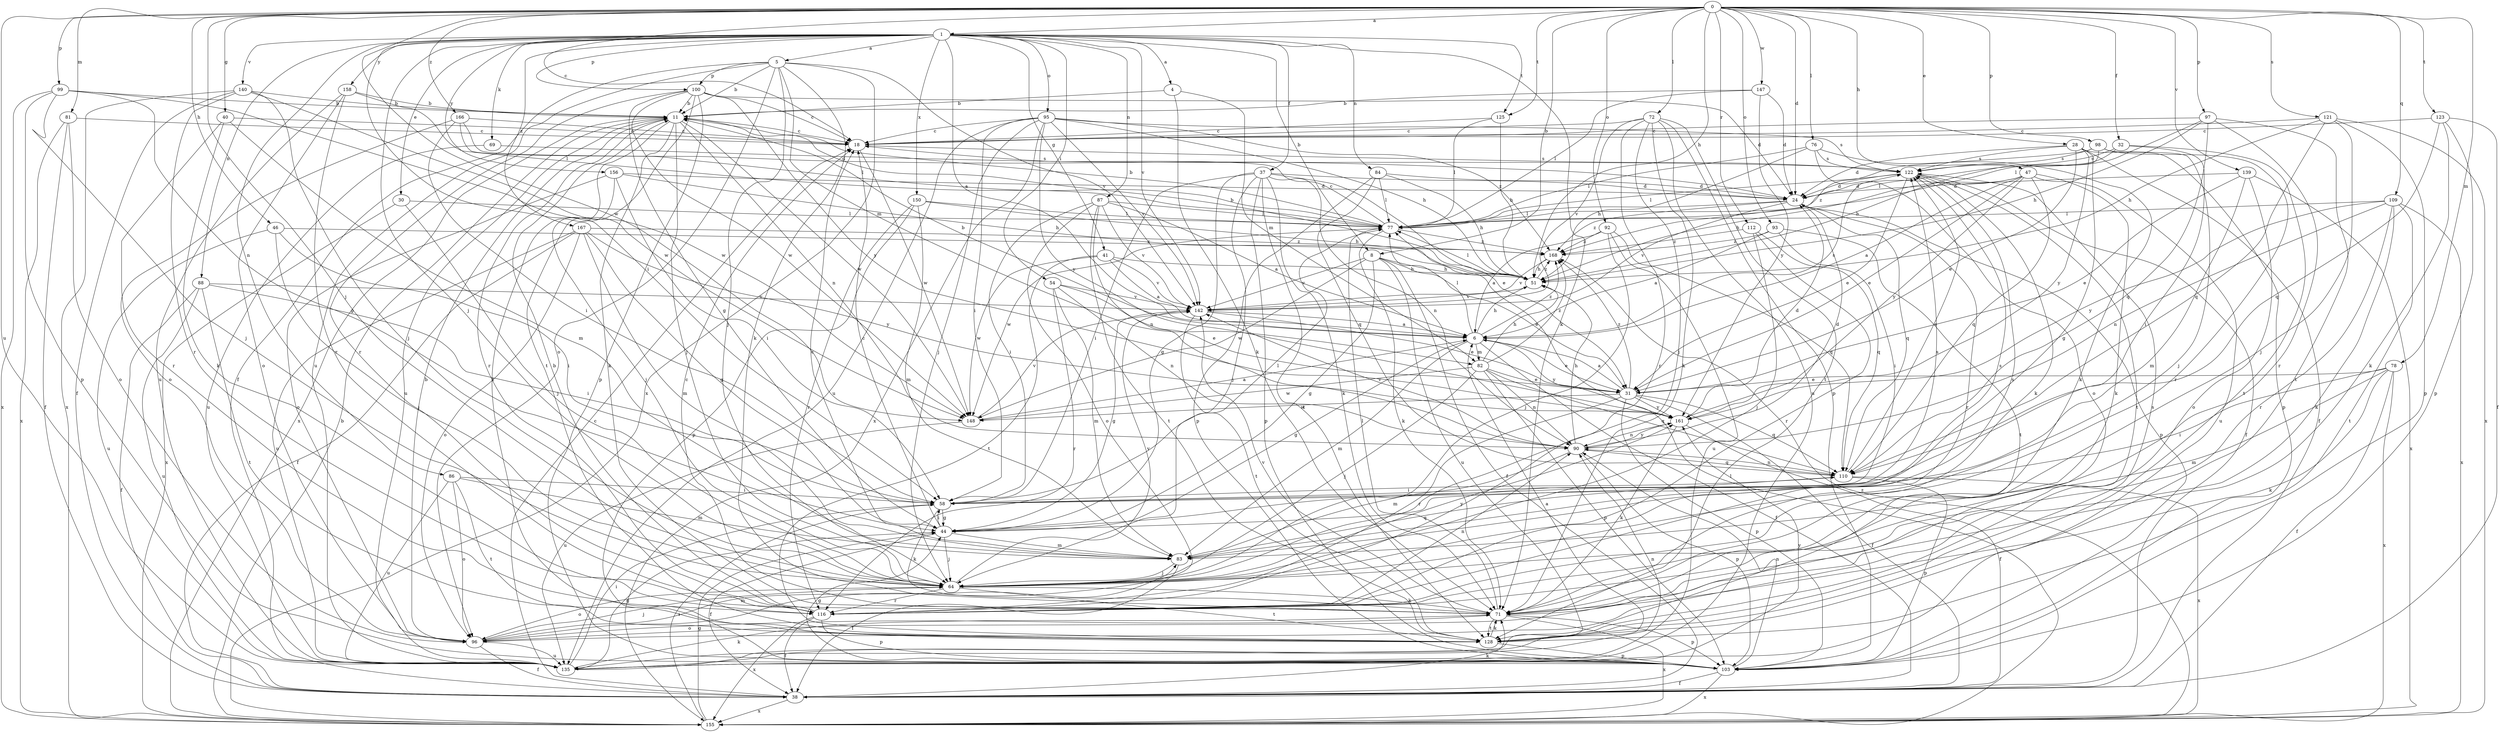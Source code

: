 strict digraph  {
0;
1;
4;
5;
6;
8;
11;
18;
24;
28;
30;
31;
32;
37;
38;
40;
41;
44;
46;
47;
51;
54;
58;
64;
69;
71;
72;
76;
77;
78;
81;
82;
83;
84;
86;
87;
88;
90;
92;
93;
95;
96;
97;
98;
99;
100;
103;
109;
110;
112;
116;
121;
122;
123;
125;
128;
135;
139;
140;
142;
147;
148;
150;
155;
156;
158;
161;
166;
167;
168;
0 -> 1  [label=a];
0 -> 8  [label=b];
0 -> 18  [label=c];
0 -> 24  [label=d];
0 -> 28  [label=e];
0 -> 32  [label=f];
0 -> 40  [label=g];
0 -> 46  [label=h];
0 -> 47  [label=h];
0 -> 51  [label=h];
0 -> 64  [label=j];
0 -> 72  [label=l];
0 -> 76  [label=l];
0 -> 78  [label=m];
0 -> 81  [label=m];
0 -> 92  [label=o];
0 -> 93  [label=o];
0 -> 97  [label=p];
0 -> 98  [label=p];
0 -> 99  [label=p];
0 -> 109  [label=q];
0 -> 112  [label=r];
0 -> 121  [label=s];
0 -> 123  [label=t];
0 -> 125  [label=t];
0 -> 135  [label=u];
0 -> 139  [label=v];
0 -> 147  [label=w];
0 -> 148  [label=w];
0 -> 166  [label=z];
1 -> 4  [label=a];
1 -> 5  [label=a];
1 -> 6  [label=a];
1 -> 8  [label=b];
1 -> 30  [label=e];
1 -> 37  [label=f];
1 -> 41  [label=g];
1 -> 54  [label=i];
1 -> 58  [label=i];
1 -> 64  [label=j];
1 -> 69  [label=k];
1 -> 71  [label=k];
1 -> 84  [label=n];
1 -> 86  [label=n];
1 -> 87  [label=n];
1 -> 88  [label=n];
1 -> 95  [label=o];
1 -> 100  [label=p];
1 -> 125  [label=t];
1 -> 140  [label=v];
1 -> 142  [label=v];
1 -> 150  [label=x];
1 -> 156  [label=y];
1 -> 158  [label=y];
1 -> 167  [label=z];
4 -> 11  [label=b];
4 -> 71  [label=k];
4 -> 82  [label=m];
5 -> 11  [label=b];
5 -> 38  [label=f];
5 -> 64  [label=j];
5 -> 71  [label=k];
5 -> 82  [label=m];
5 -> 96  [label=o];
5 -> 100  [label=p];
5 -> 135  [label=u];
5 -> 142  [label=v];
5 -> 155  [label=x];
6 -> 11  [label=b];
6 -> 31  [label=e];
6 -> 38  [label=f];
6 -> 44  [label=g];
6 -> 51  [label=h];
6 -> 77  [label=l];
6 -> 82  [label=m];
6 -> 83  [label=m];
6 -> 122  [label=s];
6 -> 161  [label=y];
6 -> 168  [label=z];
8 -> 31  [label=e];
8 -> 38  [label=f];
8 -> 44  [label=g];
8 -> 51  [label=h];
8 -> 135  [label=u];
8 -> 142  [label=v];
8 -> 148  [label=w];
11 -> 18  [label=c];
11 -> 64  [label=j];
11 -> 71  [label=k];
11 -> 90  [label=n];
11 -> 116  [label=r];
11 -> 128  [label=t];
11 -> 135  [label=u];
11 -> 148  [label=w];
11 -> 155  [label=x];
18 -> 122  [label=s];
18 -> 148  [label=w];
24 -> 77  [label=l];
24 -> 103  [label=p];
24 -> 110  [label=q];
24 -> 116  [label=r];
24 -> 142  [label=v];
24 -> 168  [label=z];
28 -> 24  [label=d];
28 -> 31  [label=e];
28 -> 38  [label=f];
28 -> 44  [label=g];
28 -> 103  [label=p];
28 -> 122  [label=s];
28 -> 161  [label=y];
30 -> 64  [label=j];
30 -> 77  [label=l];
30 -> 155  [label=x];
31 -> 6  [label=a];
31 -> 38  [label=f];
31 -> 103  [label=p];
31 -> 110  [label=q];
31 -> 116  [label=r];
31 -> 148  [label=w];
31 -> 161  [label=y];
31 -> 168  [label=z];
32 -> 58  [label=i];
32 -> 77  [label=l];
32 -> 122  [label=s];
32 -> 128  [label=t];
37 -> 24  [label=d];
37 -> 31  [label=e];
37 -> 44  [label=g];
37 -> 58  [label=i];
37 -> 64  [label=j];
37 -> 71  [label=k];
37 -> 90  [label=n];
37 -> 103  [label=p];
37 -> 128  [label=t];
38 -> 18  [label=c];
38 -> 71  [label=k];
38 -> 155  [label=x];
40 -> 18  [label=c];
40 -> 71  [label=k];
40 -> 83  [label=m];
40 -> 116  [label=r];
41 -> 6  [label=a];
41 -> 51  [label=h];
41 -> 128  [label=t];
41 -> 142  [label=v];
41 -> 148  [label=w];
44 -> 18  [label=c];
44 -> 38  [label=f];
44 -> 58  [label=i];
44 -> 64  [label=j];
44 -> 83  [label=m];
44 -> 122  [label=s];
46 -> 58  [label=i];
46 -> 64  [label=j];
46 -> 135  [label=u];
46 -> 168  [label=z];
47 -> 6  [label=a];
47 -> 24  [label=d];
47 -> 31  [label=e];
47 -> 51  [label=h];
47 -> 71  [label=k];
47 -> 110  [label=q];
47 -> 135  [label=u];
47 -> 161  [label=y];
51 -> 11  [label=b];
51 -> 77  [label=l];
51 -> 142  [label=v];
51 -> 168  [label=z];
54 -> 31  [label=e];
54 -> 83  [label=m];
54 -> 90  [label=n];
54 -> 116  [label=r];
54 -> 142  [label=v];
58 -> 44  [label=g];
58 -> 71  [label=k];
58 -> 77  [label=l];
64 -> 71  [label=k];
64 -> 96  [label=o];
64 -> 116  [label=r];
64 -> 122  [label=s];
64 -> 128  [label=t];
64 -> 142  [label=v];
64 -> 161  [label=y];
69 -> 122  [label=s];
69 -> 135  [label=u];
71 -> 18  [label=c];
71 -> 77  [label=l];
71 -> 96  [label=o];
71 -> 103  [label=p];
71 -> 128  [label=t];
71 -> 142  [label=v];
71 -> 155  [label=x];
72 -> 18  [label=c];
72 -> 64  [label=j];
72 -> 71  [label=k];
72 -> 103  [label=p];
72 -> 116  [label=r];
72 -> 128  [label=t];
72 -> 135  [label=u];
72 -> 142  [label=v];
76 -> 51  [label=h];
76 -> 71  [label=k];
76 -> 77  [label=l];
76 -> 96  [label=o];
76 -> 122  [label=s];
77 -> 11  [label=b];
77 -> 18  [label=c];
77 -> 71  [label=k];
77 -> 148  [label=w];
77 -> 168  [label=z];
78 -> 31  [label=e];
78 -> 38  [label=f];
78 -> 58  [label=i];
78 -> 71  [label=k];
78 -> 83  [label=m];
78 -> 155  [label=x];
81 -> 18  [label=c];
81 -> 38  [label=f];
81 -> 96  [label=o];
81 -> 155  [label=x];
82 -> 31  [label=e];
82 -> 51  [label=h];
82 -> 64  [label=j];
82 -> 90  [label=n];
82 -> 103  [label=p];
82 -> 110  [label=q];
82 -> 148  [label=w];
82 -> 168  [label=z];
83 -> 18  [label=c];
83 -> 38  [label=f];
83 -> 64  [label=j];
83 -> 110  [label=q];
83 -> 122  [label=s];
84 -> 24  [label=d];
84 -> 51  [label=h];
84 -> 77  [label=l];
84 -> 103  [label=p];
84 -> 110  [label=q];
86 -> 58  [label=i];
86 -> 83  [label=m];
86 -> 96  [label=o];
86 -> 128  [label=t];
86 -> 135  [label=u];
87 -> 6  [label=a];
87 -> 58  [label=i];
87 -> 77  [label=l];
87 -> 90  [label=n];
87 -> 96  [label=o];
87 -> 128  [label=t];
87 -> 142  [label=v];
88 -> 38  [label=f];
88 -> 58  [label=i];
88 -> 128  [label=t];
88 -> 135  [label=u];
88 -> 142  [label=v];
90 -> 24  [label=d];
90 -> 51  [label=h];
90 -> 83  [label=m];
90 -> 103  [label=p];
90 -> 110  [label=q];
90 -> 142  [label=v];
90 -> 161  [label=y];
92 -> 6  [label=a];
92 -> 64  [label=j];
92 -> 110  [label=q];
92 -> 135  [label=u];
92 -> 168  [label=z];
93 -> 6  [label=a];
93 -> 58  [label=i];
93 -> 128  [label=t];
93 -> 168  [label=z];
95 -> 18  [label=c];
95 -> 51  [label=h];
95 -> 58  [label=i];
95 -> 64  [label=j];
95 -> 122  [label=s];
95 -> 135  [label=u];
95 -> 142  [label=v];
95 -> 155  [label=x];
95 -> 161  [label=y];
95 -> 168  [label=z];
96 -> 11  [label=b];
96 -> 38  [label=f];
96 -> 64  [label=j];
96 -> 83  [label=m];
96 -> 135  [label=u];
97 -> 18  [label=c];
97 -> 51  [label=h];
97 -> 77  [label=l];
97 -> 110  [label=q];
97 -> 116  [label=r];
97 -> 128  [label=t];
98 -> 51  [label=h];
98 -> 64  [label=j];
98 -> 116  [label=r];
98 -> 122  [label=s];
98 -> 168  [label=z];
99 -> 11  [label=b];
99 -> 44  [label=g];
99 -> 64  [label=j];
99 -> 103  [label=p];
99 -> 148  [label=w];
99 -> 155  [label=x];
100 -> 11  [label=b];
100 -> 18  [label=c];
100 -> 24  [label=d];
100 -> 44  [label=g];
100 -> 103  [label=p];
100 -> 116  [label=r];
100 -> 128  [label=t];
100 -> 148  [label=w];
100 -> 161  [label=y];
103 -> 38  [label=f];
103 -> 44  [label=g];
103 -> 90  [label=n];
103 -> 155  [label=x];
109 -> 71  [label=k];
109 -> 77  [label=l];
109 -> 90  [label=n];
109 -> 116  [label=r];
109 -> 128  [label=t];
109 -> 155  [label=x];
109 -> 161  [label=y];
110 -> 58  [label=i];
110 -> 90  [label=n];
110 -> 103  [label=p];
110 -> 122  [label=s];
110 -> 155  [label=x];
112 -> 64  [label=j];
112 -> 110  [label=q];
112 -> 116  [label=r];
112 -> 168  [label=z];
116 -> 11  [label=b];
116 -> 38  [label=f];
116 -> 90  [label=n];
116 -> 103  [label=p];
116 -> 155  [label=x];
121 -> 18  [label=c];
121 -> 51  [label=h];
121 -> 64  [label=j];
121 -> 103  [label=p];
121 -> 110  [label=q];
121 -> 155  [label=x];
122 -> 24  [label=d];
122 -> 31  [label=e];
122 -> 38  [label=f];
122 -> 71  [label=k];
122 -> 77  [label=l];
122 -> 128  [label=t];
123 -> 18  [label=c];
123 -> 38  [label=f];
123 -> 71  [label=k];
123 -> 103  [label=p];
123 -> 110  [label=q];
125 -> 18  [label=c];
125 -> 51  [label=h];
125 -> 77  [label=l];
128 -> 71  [label=k];
128 -> 103  [label=p];
128 -> 122  [label=s];
135 -> 6  [label=a];
135 -> 44  [label=g];
135 -> 58  [label=i];
135 -> 71  [label=k];
135 -> 90  [label=n];
135 -> 161  [label=y];
139 -> 24  [label=d];
139 -> 31  [label=e];
139 -> 83  [label=m];
139 -> 96  [label=o];
139 -> 155  [label=x];
140 -> 11  [label=b];
140 -> 38  [label=f];
140 -> 64  [label=j];
140 -> 116  [label=r];
140 -> 148  [label=w];
140 -> 155  [label=x];
142 -> 6  [label=a];
142 -> 31  [label=e];
142 -> 44  [label=g];
142 -> 128  [label=t];
147 -> 11  [label=b];
147 -> 24  [label=d];
147 -> 77  [label=l];
147 -> 161  [label=y];
148 -> 6  [label=a];
148 -> 135  [label=u];
148 -> 142  [label=v];
150 -> 51  [label=h];
150 -> 77  [label=l];
150 -> 83  [label=m];
150 -> 103  [label=p];
150 -> 116  [label=r];
155 -> 11  [label=b];
155 -> 44  [label=g];
155 -> 58  [label=i];
155 -> 77  [label=l];
155 -> 168  [label=z];
156 -> 24  [label=d];
156 -> 51  [label=h];
156 -> 58  [label=i];
156 -> 64  [label=j];
156 -> 96  [label=o];
158 -> 11  [label=b];
158 -> 77  [label=l];
158 -> 96  [label=o];
158 -> 116  [label=r];
158 -> 135  [label=u];
161 -> 24  [label=d];
161 -> 38  [label=f];
161 -> 71  [label=k];
161 -> 90  [label=n];
166 -> 18  [label=c];
166 -> 24  [label=d];
166 -> 58  [label=i];
166 -> 77  [label=l];
166 -> 96  [label=o];
167 -> 38  [label=f];
167 -> 44  [label=g];
167 -> 83  [label=m];
167 -> 96  [label=o];
167 -> 135  [label=u];
167 -> 161  [label=y];
167 -> 168  [label=z];
168 -> 51  [label=h];
168 -> 142  [label=v];
}
